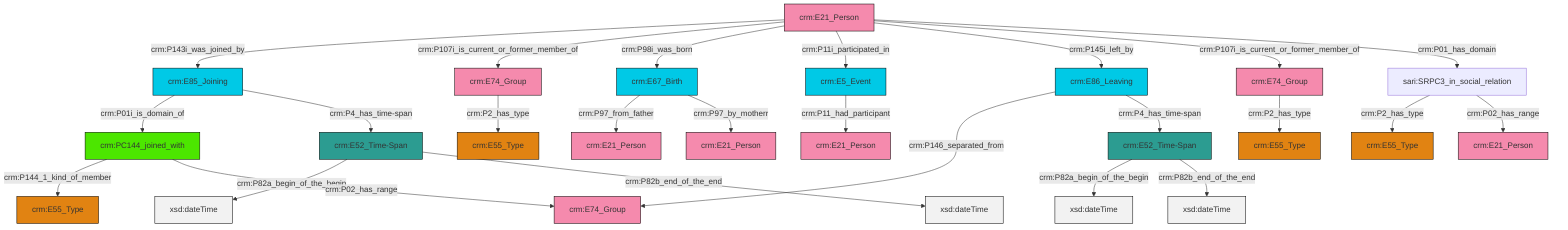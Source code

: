 graph TD
classDef Literal fill:#f2f2f2,stroke:#000000;
classDef CRM_Entity fill:#FFFFFF,stroke:#000000;
classDef Temporal_Entity fill:#00C9E6, stroke:#000000;
classDef Type fill:#E18312, stroke:#000000;
classDef Time-Span fill:#2C9C91, stroke:#000000;
classDef Appellation fill:#FFEB7F, stroke:#000000;
classDef Place fill:#008836, stroke:#000000;
classDef Persistent_Item fill:#B266B2, stroke:#000000;
classDef Conceptual_Object fill:#FFD700, stroke:#000000;
classDef Physical_Thing fill:#D2B48C, stroke:#000000;
classDef Actor fill:#f58aad, stroke:#000000;
classDef PC_Classes fill:#4ce600, stroke:#000000;
classDef Multi fill:#cccccc,stroke:#000000;

0["crm:E86_Leaving"]:::Temporal_Entity -->|crm:P146_separated_from| 1["crm:E74_Group"]:::Actor
2["crm:E74_Group"]:::Actor -->|crm:P2_has_type| 3["crm:E55_Type"]:::Type
4["crm:E52_Time-Span"]:::Time-Span -->|crm:P82a_begin_of_the_begin| 5[xsd:dateTime]:::Literal
6["sari:SRPC3_in_social_relation"]:::Default -->|crm:P2_has_type| 7["crm:E55_Type"]:::Type
15["crm:E85_Joining"]:::Temporal_Entity -->|crm:P01i_is_domain_of| 16["crm:PC144_joined_with"]:::PC_Classes
15["crm:E85_Joining"]:::Temporal_Entity -->|crm:P4_has_time-span| 4["crm:E52_Time-Span"]:::Time-Span
0["crm:E86_Leaving"]:::Temporal_Entity -->|crm:P4_has_time-span| 17["crm:E52_Time-Span"]:::Time-Span
8["crm:E21_Person"]:::Actor -->|crm:P143i_was_joined_by| 15["crm:E85_Joining"]:::Temporal_Entity
21["crm:E67_Birth"]:::Temporal_Entity -->|crm:P97_from_father| 22["crm:E21_Person"]:::Actor
8["crm:E21_Person"]:::Actor -->|crm:P107i_is_current_or_former_member_of| 2["crm:E74_Group"]:::Actor
23["crm:E5_Event"]:::Temporal_Entity -->|crm:P11_had_participant| 24["crm:E21_Person"]:::Actor
17["crm:E52_Time-Span"]:::Time-Span -->|crm:P82a_begin_of_the_begin| 29[xsd:dateTime]:::Literal
21["crm:E67_Birth"]:::Temporal_Entity -->|crm:P97_by_motherr| 32["crm:E21_Person"]:::Actor
4["crm:E52_Time-Span"]:::Time-Span -->|crm:P82b_end_of_the_end| 35[xsd:dateTime]:::Literal
27["crm:E74_Group"]:::Actor -->|crm:P2_has_type| 10["crm:E55_Type"]:::Type
8["crm:E21_Person"]:::Actor -->|crm:P98i_was_born| 21["crm:E67_Birth"]:::Temporal_Entity
16["crm:PC144_joined_with"]:::PC_Classes -->|crm:P144_1_kind_of_member| 25["crm:E55_Type"]:::Type
8["crm:E21_Person"]:::Actor -->|crm:P11i_participated_in| 23["crm:E5_Event"]:::Temporal_Entity
17["crm:E52_Time-Span"]:::Time-Span -->|crm:P82b_end_of_the_end| 42[xsd:dateTime]:::Literal
8["crm:E21_Person"]:::Actor -->|crm:P145i_left_by| 0["crm:E86_Leaving"]:::Temporal_Entity
6["sari:SRPC3_in_social_relation"]:::Default -->|crm:P02_has_range| 12["crm:E21_Person"]:::Actor
8["crm:E21_Person"]:::Actor -->|crm:P107i_is_current_or_former_member_of| 27["crm:E74_Group"]:::Actor
16["crm:PC144_joined_with"]:::PC_Classes -->|crm:P02_has_range| 1["crm:E74_Group"]:::Actor
8["crm:E21_Person"]:::Actor -->|crm:P01_has_domain| 6["sari:SRPC3_in_social_relation"]:::Default